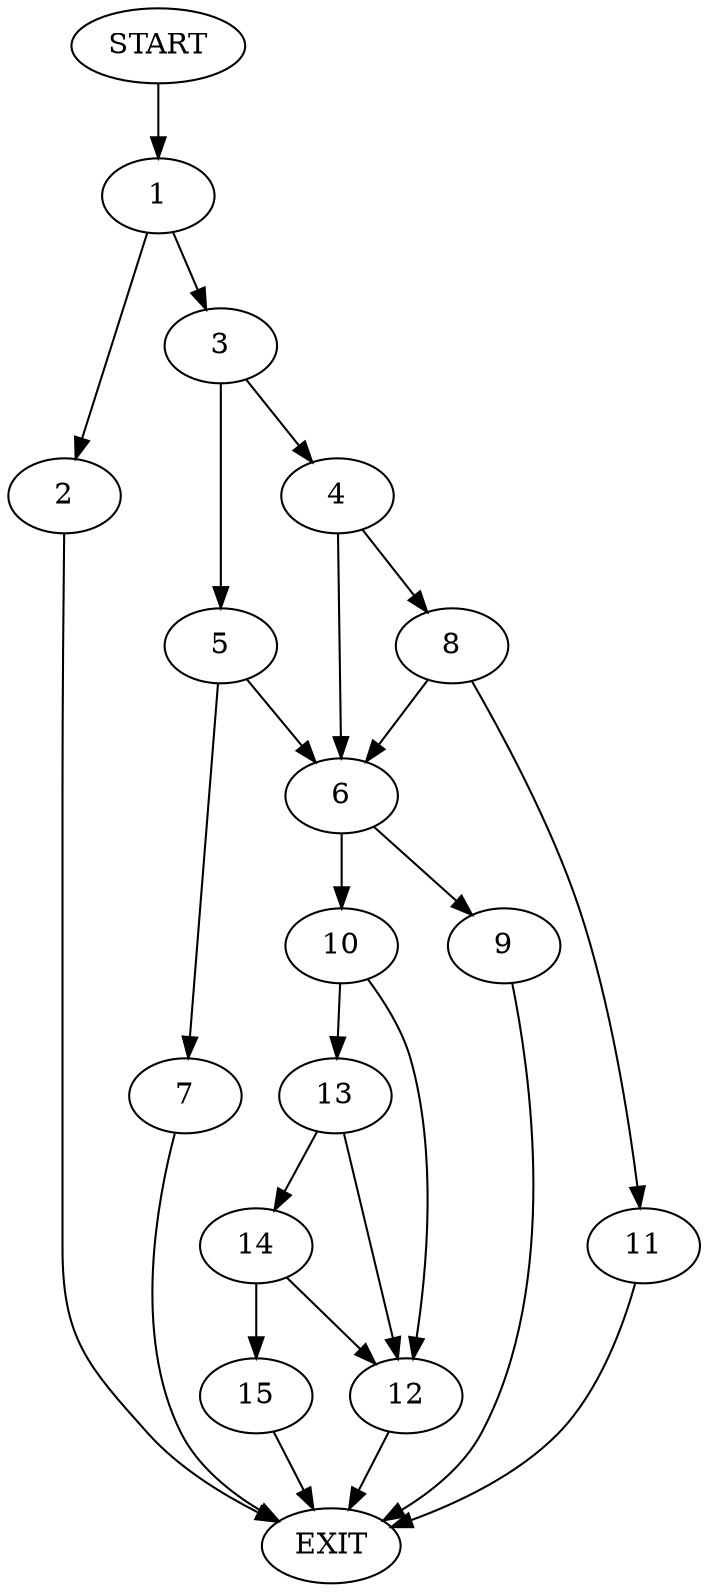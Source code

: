 digraph {
0 [label="START"]
16 [label="EXIT"]
0 -> 1
1 -> 2
1 -> 3
2 -> 16
3 -> 4
3 -> 5
5 -> 6
5 -> 7
4 -> 6
4 -> 8
7 -> 16
6 -> 9
6 -> 10
8 -> 11
8 -> 6
11 -> 16
9 -> 16
10 -> 12
10 -> 13
12 -> 16
13 -> 12
13 -> 14
14 -> 15
14 -> 12
15 -> 16
}

